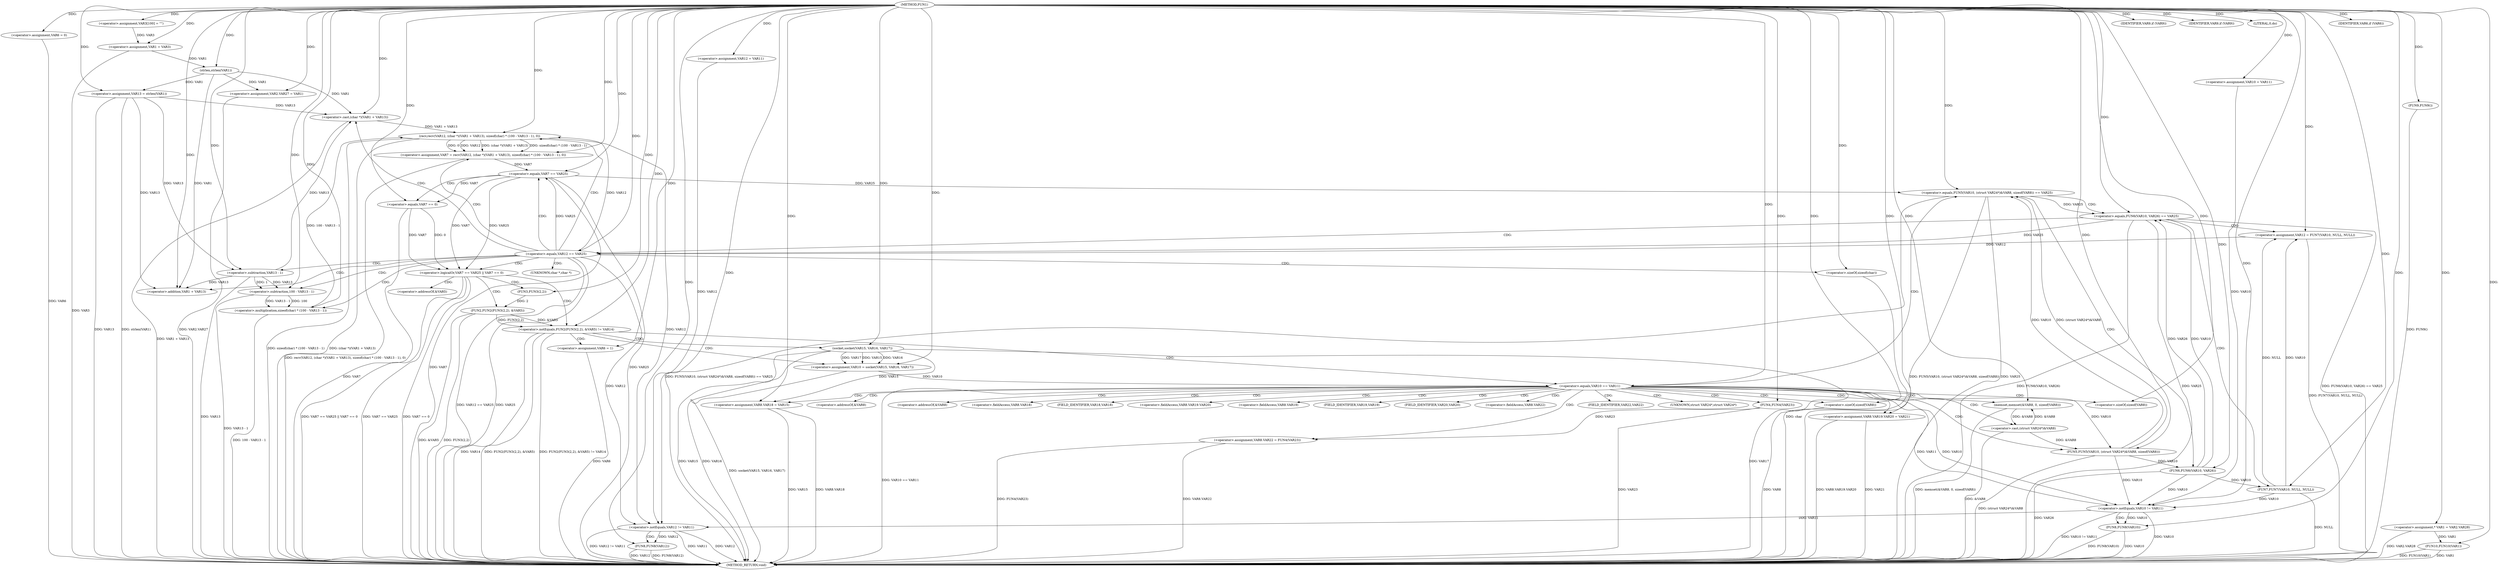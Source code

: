 digraph FUN1 {  
"1000100" [label = "(METHOD,FUN1)" ]
"1000285" [label = "(METHOD_RETURN,void)" ]
"1000105" [label = "(<operator>.assignment,VAR3[100] = \"\")" ]
"1000108" [label = "(<operator>.assignment,VAR1 = VAR3)" ]
"1000114" [label = "(<operator>.assignment,VAR6 = 0)" ]
"1000121" [label = "(<operator>.assignment,VAR10 = VAR11)" ]
"1000125" [label = "(<operator>.assignment,VAR12 = VAR11)" ]
"1000129" [label = "(<operator>.assignment,VAR13 = strlen(VAR1))" ]
"1000131" [label = "(strlen,strlen(VAR1))" ]
"1000136" [label = "(<operator>.notEquals,FUN2(FUN3(2,2), &VAR5) != VAR14)" ]
"1000137" [label = "(FUN2,FUN2(FUN3(2,2), &VAR5))" ]
"1000138" [label = "(FUN3,FUN3(2,2))" ]
"1000146" [label = "(<operator>.assignment,VAR6 = 1)" ]
"1000149" [label = "(<operator>.assignment,VAR10 = socket(VAR15, VAR16, VAR17))" ]
"1000151" [label = "(socket,socket(VAR15, VAR16, VAR17))" ]
"1000156" [label = "(<operator>.equals,VAR10 == VAR11)" ]
"1000161" [label = "(memset,memset(&VAR8, 0, sizeof(VAR8)))" ]
"1000165" [label = "(<operator>.sizeOf,sizeof(VAR8))" ]
"1000167" [label = "(<operator>.assignment,VAR8.VAR18 = VAR15)" ]
"1000172" [label = "(<operator>.assignment,VAR8.VAR19.VAR20 = VAR21)" ]
"1000179" [label = "(<operator>.assignment,VAR8.VAR22 = FUN4(VAR23))" ]
"1000183" [label = "(FUN4,FUN4(VAR23))" ]
"1000186" [label = "(<operator>.equals,FUN5(VAR10, (struct VAR24*)&VAR8, sizeof(VAR8)) == VAR25)" ]
"1000187" [label = "(FUN5,FUN5(VAR10, (struct VAR24*)&VAR8, sizeof(VAR8)))" ]
"1000189" [label = "(<operator>.cast,(struct VAR24*)&VAR8)" ]
"1000193" [label = "(<operator>.sizeOf,sizeof(VAR8))" ]
"1000199" [label = "(<operator>.equals,FUN6(VAR10, VAR26) == VAR25)" ]
"1000200" [label = "(FUN6,FUN6(VAR10, VAR26))" ]
"1000206" [label = "(<operator>.assignment,VAR12 = FUN7(VAR10, NULL, NULL))" ]
"1000208" [label = "(FUN7,FUN7(VAR10, NULL, NULL))" ]
"1000213" [label = "(<operator>.equals,VAR12 == VAR25)" ]
"1000218" [label = "(<operator>.assignment,VAR7 = recv(VAR12, (char *)(VAR1 + VAR13), sizeof(char) * (100 - VAR13 - 1), 0))" ]
"1000220" [label = "(recv,recv(VAR12, (char *)(VAR1 + VAR13), sizeof(char) * (100 - VAR13 - 1), 0))" ]
"1000222" [label = "(<operator>.cast,(char *)(VAR1 + VAR13))" ]
"1000224" [label = "(<operator>.addition,VAR1 + VAR13)" ]
"1000227" [label = "(<operator>.multiplication,sizeof(char) * (100 - VAR13 - 1))" ]
"1000228" [label = "(<operator>.sizeOf,sizeof(char))" ]
"1000230" [label = "(<operator>.subtraction,100 - VAR13 - 1)" ]
"1000232" [label = "(<operator>.subtraction,VAR13 - 1)" ]
"1000237" [label = "(<operator>.logicalOr,VAR7 == VAR25 || VAR7 == 0)" ]
"1000238" [label = "(<operator>.equals,VAR7 == VAR25)" ]
"1000241" [label = "(<operator>.equals,VAR7 == 0)" ]
"1000247" [label = "(IDENTIFIER,VAR9,if (VAR9))" ]
"1000250" [label = "(IDENTIFIER,VAR9,if (VAR9))" ]
"1000252" [label = "(LITERAL,0,do)" ]
"1000254" [label = "(<operator>.notEquals,VAR10 != VAR11)" ]
"1000258" [label = "(FUN8,FUN8(VAR10))" ]
"1000261" [label = "(<operator>.notEquals,VAR12 != VAR11)" ]
"1000265" [label = "(FUN8,FUN8(VAR12))" ]
"1000268" [label = "(IDENTIFIER,VAR6,if (VAR6))" ]
"1000270" [label = "(FUN9,FUN9())" ]
"1000271" [label = "(<operator>.assignment,VAR2.VAR27 = VAR1)" ]
"1000278" [label = "(<operator>.assignment,* VAR1 = VAR2.VAR28)" ]
"1000283" [label = "(FUN10,FUN10(VAR1))" ]
"1000141" [label = "(<operator>.addressOf,&VAR5)" ]
"1000162" [label = "(<operator>.addressOf,&VAR8)" ]
"1000168" [label = "(<operator>.fieldAccess,VAR8.VAR18)" ]
"1000170" [label = "(FIELD_IDENTIFIER,VAR18,VAR18)" ]
"1000173" [label = "(<operator>.fieldAccess,VAR8.VAR19.VAR20)" ]
"1000174" [label = "(<operator>.fieldAccess,VAR8.VAR19)" ]
"1000176" [label = "(FIELD_IDENTIFIER,VAR19,VAR19)" ]
"1000177" [label = "(FIELD_IDENTIFIER,VAR20,VAR20)" ]
"1000180" [label = "(<operator>.fieldAccess,VAR8.VAR22)" ]
"1000182" [label = "(FIELD_IDENTIFIER,VAR22,VAR22)" ]
"1000190" [label = "(UNKNOWN,struct VAR24*,struct VAR24*)" ]
"1000191" [label = "(<operator>.addressOf,&VAR8)" ]
"1000223" [label = "(UNKNOWN,char *,char *)" ]
  "1000278" -> "1000285"  [ label = "DDG: VAR2.VAR28"] 
  "1000199" -> "1000285"  [ label = "DDG: FUN6(VAR10, VAR26)"] 
  "1000136" -> "1000285"  [ label = "DDG: FUN2(FUN3(2,2), &VAR5)"] 
  "1000258" -> "1000285"  [ label = "DDG: VAR10"] 
  "1000172" -> "1000285"  [ label = "DDG: VAR21"] 
  "1000167" -> "1000285"  [ label = "DDG: VAR8.VAR18"] 
  "1000129" -> "1000285"  [ label = "DDG: VAR13"] 
  "1000186" -> "1000285"  [ label = "DDG: FUN5(VAR10, (struct VAR24*)&VAR8, sizeof(VAR8)) == VAR25"] 
  "1000186" -> "1000285"  [ label = "DDG: FUN5(VAR10, (struct VAR24*)&VAR8, sizeof(VAR8))"] 
  "1000193" -> "1000285"  [ label = "DDG: VAR8"] 
  "1000220" -> "1000285"  [ label = "DDG: sizeof(char) * (100 - VAR13 - 1)"] 
  "1000237" -> "1000285"  [ label = "DDG: VAR7 == VAR25 || VAR7 == 0"] 
  "1000283" -> "1000285"  [ label = "DDG: VAR1"] 
  "1000208" -> "1000285"  [ label = "DDG: NULL"] 
  "1000149" -> "1000285"  [ label = "DDG: socket(VAR15, VAR16, VAR17)"] 
  "1000238" -> "1000285"  [ label = "DDG: VAR7"] 
  "1000232" -> "1000285"  [ label = "DDG: VAR13"] 
  "1000254" -> "1000285"  [ label = "DDG: VAR10"] 
  "1000238" -> "1000285"  [ label = "DDG: VAR25"] 
  "1000254" -> "1000285"  [ label = "DDG: VAR10 != VAR11"] 
  "1000187" -> "1000285"  [ label = "DDG: (struct VAR24*)&VAR8"] 
  "1000237" -> "1000285"  [ label = "DDG: VAR7 == VAR25"] 
  "1000137" -> "1000285"  [ label = "DDG: &VAR5"] 
  "1000186" -> "1000285"  [ label = "DDG: VAR25"] 
  "1000183" -> "1000285"  [ label = "DDG: VAR23"] 
  "1000151" -> "1000285"  [ label = "DDG: VAR15"] 
  "1000265" -> "1000285"  [ label = "DDG: FUN8(VAR12)"] 
  "1000228" -> "1000285"  [ label = "DDG: char"] 
  "1000189" -> "1000285"  [ label = "DDG: &VAR8"] 
  "1000114" -> "1000285"  [ label = "DDG: VAR6"] 
  "1000261" -> "1000285"  [ label = "DDG: VAR11"] 
  "1000179" -> "1000285"  [ label = "DDG: VAR8.VAR22"] 
  "1000199" -> "1000285"  [ label = "DDG: VAR25"] 
  "1000220" -> "1000285"  [ label = "DDG: (char *)(VAR1 + VAR13)"] 
  "1000206" -> "1000285"  [ label = "DDG: FUN7(VAR10, NULL, NULL)"] 
  "1000258" -> "1000285"  [ label = "DDG: FUN8(VAR10)"] 
  "1000265" -> "1000285"  [ label = "DDG: VAR12"] 
  "1000151" -> "1000285"  [ label = "DDG: VAR16"] 
  "1000261" -> "1000285"  [ label = "DDG: VAR12"] 
  "1000151" -> "1000285"  [ label = "DDG: VAR17"] 
  "1000199" -> "1000285"  [ label = "DDG: FUN6(VAR10, VAR26) == VAR25"] 
  "1000230" -> "1000285"  [ label = "DDG: VAR13 - 1"] 
  "1000213" -> "1000285"  [ label = "DDG: VAR12 == VAR25"] 
  "1000108" -> "1000285"  [ label = "DDG: VAR3"] 
  "1000172" -> "1000285"  [ label = "DDG: VAR8.VAR19.VAR20"] 
  "1000136" -> "1000285"  [ label = "DDG: FUN2(FUN3(2,2), &VAR5) != VAR14"] 
  "1000241" -> "1000285"  [ label = "DDG: VAR7"] 
  "1000218" -> "1000285"  [ label = "DDG: recv(VAR12, (char *)(VAR1 + VAR13), sizeof(char) * (100 - VAR13 - 1), 0)"] 
  "1000167" -> "1000285"  [ label = "DDG: VAR15"] 
  "1000136" -> "1000285"  [ label = "DDG: VAR14"] 
  "1000227" -> "1000285"  [ label = "DDG: 100 - VAR13 - 1"] 
  "1000213" -> "1000285"  [ label = "DDG: VAR25"] 
  "1000270" -> "1000285"  [ label = "DDG: FUN9()"] 
  "1000261" -> "1000285"  [ label = "DDG: VAR12 != VAR11"] 
  "1000156" -> "1000285"  [ label = "DDG: VAR10 == VAR11"] 
  "1000271" -> "1000285"  [ label = "DDG: VAR2.VAR27"] 
  "1000137" -> "1000285"  [ label = "DDG: FUN3(2,2)"] 
  "1000283" -> "1000285"  [ label = "DDG: FUN10(VAR1)"] 
  "1000237" -> "1000285"  [ label = "DDG: VAR7 == 0"] 
  "1000146" -> "1000285"  [ label = "DDG: VAR6"] 
  "1000161" -> "1000285"  [ label = "DDG: memset(&VAR8, 0, sizeof(VAR8))"] 
  "1000179" -> "1000285"  [ label = "DDG: FUN4(VAR23)"] 
  "1000222" -> "1000285"  [ label = "DDG: VAR1 + VAR13"] 
  "1000129" -> "1000285"  [ label = "DDG: strlen(VAR1)"] 
  "1000200" -> "1000285"  [ label = "DDG: VAR26"] 
  "1000100" -> "1000105"  [ label = "DDG: "] 
  "1000105" -> "1000108"  [ label = "DDG: VAR3"] 
  "1000100" -> "1000108"  [ label = "DDG: "] 
  "1000100" -> "1000114"  [ label = "DDG: "] 
  "1000100" -> "1000121"  [ label = "DDG: "] 
  "1000100" -> "1000125"  [ label = "DDG: "] 
  "1000131" -> "1000129"  [ label = "DDG: VAR1"] 
  "1000100" -> "1000129"  [ label = "DDG: "] 
  "1000108" -> "1000131"  [ label = "DDG: VAR1"] 
  "1000100" -> "1000131"  [ label = "DDG: "] 
  "1000137" -> "1000136"  [ label = "DDG: FUN3(2,2)"] 
  "1000137" -> "1000136"  [ label = "DDG: &VAR5"] 
  "1000138" -> "1000137"  [ label = "DDG: 2"] 
  "1000100" -> "1000138"  [ label = "DDG: "] 
  "1000100" -> "1000136"  [ label = "DDG: "] 
  "1000100" -> "1000146"  [ label = "DDG: "] 
  "1000151" -> "1000149"  [ label = "DDG: VAR15"] 
  "1000151" -> "1000149"  [ label = "DDG: VAR16"] 
  "1000151" -> "1000149"  [ label = "DDG: VAR17"] 
  "1000100" -> "1000149"  [ label = "DDG: "] 
  "1000100" -> "1000151"  [ label = "DDG: "] 
  "1000149" -> "1000156"  [ label = "DDG: VAR10"] 
  "1000100" -> "1000156"  [ label = "DDG: "] 
  "1000189" -> "1000161"  [ label = "DDG: &VAR8"] 
  "1000100" -> "1000161"  [ label = "DDG: "] 
  "1000100" -> "1000165"  [ label = "DDG: "] 
  "1000151" -> "1000167"  [ label = "DDG: VAR15"] 
  "1000100" -> "1000167"  [ label = "DDG: "] 
  "1000100" -> "1000172"  [ label = "DDG: "] 
  "1000183" -> "1000179"  [ label = "DDG: VAR23"] 
  "1000100" -> "1000183"  [ label = "DDG: "] 
  "1000187" -> "1000186"  [ label = "DDG: VAR10"] 
  "1000187" -> "1000186"  [ label = "DDG: (struct VAR24*)&VAR8"] 
  "1000156" -> "1000187"  [ label = "DDG: VAR10"] 
  "1000100" -> "1000187"  [ label = "DDG: "] 
  "1000189" -> "1000187"  [ label = "DDG: &VAR8"] 
  "1000161" -> "1000189"  [ label = "DDG: &VAR8"] 
  "1000100" -> "1000193"  [ label = "DDG: "] 
  "1000238" -> "1000186"  [ label = "DDG: VAR25"] 
  "1000100" -> "1000186"  [ label = "DDG: "] 
  "1000200" -> "1000199"  [ label = "DDG: VAR10"] 
  "1000200" -> "1000199"  [ label = "DDG: VAR26"] 
  "1000187" -> "1000200"  [ label = "DDG: VAR10"] 
  "1000100" -> "1000200"  [ label = "DDG: "] 
  "1000186" -> "1000199"  [ label = "DDG: VAR25"] 
  "1000100" -> "1000199"  [ label = "DDG: "] 
  "1000208" -> "1000206"  [ label = "DDG: VAR10"] 
  "1000208" -> "1000206"  [ label = "DDG: NULL"] 
  "1000100" -> "1000206"  [ label = "DDG: "] 
  "1000200" -> "1000208"  [ label = "DDG: VAR10"] 
  "1000100" -> "1000208"  [ label = "DDG: "] 
  "1000206" -> "1000213"  [ label = "DDG: VAR12"] 
  "1000100" -> "1000213"  [ label = "DDG: "] 
  "1000199" -> "1000213"  [ label = "DDG: VAR25"] 
  "1000220" -> "1000218"  [ label = "DDG: VAR12"] 
  "1000220" -> "1000218"  [ label = "DDG: (char *)(VAR1 + VAR13)"] 
  "1000220" -> "1000218"  [ label = "DDG: sizeof(char) * (100 - VAR13 - 1)"] 
  "1000220" -> "1000218"  [ label = "DDG: 0"] 
  "1000100" -> "1000218"  [ label = "DDG: "] 
  "1000213" -> "1000220"  [ label = "DDG: VAR12"] 
  "1000100" -> "1000220"  [ label = "DDG: "] 
  "1000222" -> "1000220"  [ label = "DDG: VAR1 + VAR13"] 
  "1000131" -> "1000222"  [ label = "DDG: VAR1"] 
  "1000100" -> "1000222"  [ label = "DDG: "] 
  "1000129" -> "1000222"  [ label = "DDG: VAR13"] 
  "1000232" -> "1000222"  [ label = "DDG: VAR13"] 
  "1000131" -> "1000224"  [ label = "DDG: VAR1"] 
  "1000100" -> "1000224"  [ label = "DDG: "] 
  "1000129" -> "1000224"  [ label = "DDG: VAR13"] 
  "1000232" -> "1000224"  [ label = "DDG: VAR13"] 
  "1000227" -> "1000220"  [ label = "DDG: 100 - VAR13 - 1"] 
  "1000100" -> "1000227"  [ label = "DDG: "] 
  "1000100" -> "1000228"  [ label = "DDG: "] 
  "1000230" -> "1000227"  [ label = "DDG: 100"] 
  "1000230" -> "1000227"  [ label = "DDG: VAR13 - 1"] 
  "1000100" -> "1000230"  [ label = "DDG: "] 
  "1000232" -> "1000230"  [ label = "DDG: VAR13"] 
  "1000232" -> "1000230"  [ label = "DDG: 1"] 
  "1000100" -> "1000232"  [ label = "DDG: "] 
  "1000129" -> "1000232"  [ label = "DDG: VAR13"] 
  "1000238" -> "1000237"  [ label = "DDG: VAR7"] 
  "1000238" -> "1000237"  [ label = "DDG: VAR25"] 
  "1000218" -> "1000238"  [ label = "DDG: VAR7"] 
  "1000100" -> "1000238"  [ label = "DDG: "] 
  "1000213" -> "1000238"  [ label = "DDG: VAR25"] 
  "1000241" -> "1000237"  [ label = "DDG: VAR7"] 
  "1000241" -> "1000237"  [ label = "DDG: 0"] 
  "1000238" -> "1000241"  [ label = "DDG: VAR7"] 
  "1000100" -> "1000241"  [ label = "DDG: "] 
  "1000100" -> "1000247"  [ label = "DDG: "] 
  "1000100" -> "1000250"  [ label = "DDG: "] 
  "1000100" -> "1000252"  [ label = "DDG: "] 
  "1000187" -> "1000254"  [ label = "DDG: VAR10"] 
  "1000200" -> "1000254"  [ label = "DDG: VAR10"] 
  "1000208" -> "1000254"  [ label = "DDG: VAR10"] 
  "1000156" -> "1000254"  [ label = "DDG: VAR10"] 
  "1000121" -> "1000254"  [ label = "DDG: VAR10"] 
  "1000100" -> "1000254"  [ label = "DDG: "] 
  "1000156" -> "1000254"  [ label = "DDG: VAR11"] 
  "1000254" -> "1000258"  [ label = "DDG: VAR10"] 
  "1000100" -> "1000258"  [ label = "DDG: "] 
  "1000125" -> "1000261"  [ label = "DDG: VAR12"] 
  "1000220" -> "1000261"  [ label = "DDG: VAR12"] 
  "1000213" -> "1000261"  [ label = "DDG: VAR12"] 
  "1000100" -> "1000261"  [ label = "DDG: "] 
  "1000254" -> "1000261"  [ label = "DDG: VAR11"] 
  "1000261" -> "1000265"  [ label = "DDG: VAR12"] 
  "1000100" -> "1000265"  [ label = "DDG: "] 
  "1000100" -> "1000268"  [ label = "DDG: "] 
  "1000100" -> "1000270"  [ label = "DDG: "] 
  "1000131" -> "1000271"  [ label = "DDG: VAR1"] 
  "1000100" -> "1000271"  [ label = "DDG: "] 
  "1000100" -> "1000278"  [ label = "DDG: "] 
  "1000278" -> "1000283"  [ label = "DDG: VAR1"] 
  "1000100" -> "1000283"  [ label = "DDG: "] 
  "1000136" -> "1000156"  [ label = "CDG: "] 
  "1000136" -> "1000149"  [ label = "CDG: "] 
  "1000136" -> "1000151"  [ label = "CDG: "] 
  "1000136" -> "1000146"  [ label = "CDG: "] 
  "1000156" -> "1000174"  [ label = "CDG: "] 
  "1000156" -> "1000191"  [ label = "CDG: "] 
  "1000156" -> "1000161"  [ label = "CDG: "] 
  "1000156" -> "1000182"  [ label = "CDG: "] 
  "1000156" -> "1000180"  [ label = "CDG: "] 
  "1000156" -> "1000183"  [ label = "CDG: "] 
  "1000156" -> "1000165"  [ label = "CDG: "] 
  "1000156" -> "1000190"  [ label = "CDG: "] 
  "1000156" -> "1000167"  [ label = "CDG: "] 
  "1000156" -> "1000179"  [ label = "CDG: "] 
  "1000156" -> "1000176"  [ label = "CDG: "] 
  "1000156" -> "1000187"  [ label = "CDG: "] 
  "1000156" -> "1000186"  [ label = "CDG: "] 
  "1000156" -> "1000172"  [ label = "CDG: "] 
  "1000156" -> "1000189"  [ label = "CDG: "] 
  "1000156" -> "1000168"  [ label = "CDG: "] 
  "1000156" -> "1000173"  [ label = "CDG: "] 
  "1000156" -> "1000170"  [ label = "CDG: "] 
  "1000156" -> "1000193"  [ label = "CDG: "] 
  "1000156" -> "1000177"  [ label = "CDG: "] 
  "1000156" -> "1000162"  [ label = "CDG: "] 
  "1000186" -> "1000200"  [ label = "CDG: "] 
  "1000186" -> "1000199"  [ label = "CDG: "] 
  "1000199" -> "1000208"  [ label = "CDG: "] 
  "1000199" -> "1000206"  [ label = "CDG: "] 
  "1000199" -> "1000213"  [ label = "CDG: "] 
  "1000213" -> "1000238"  [ label = "CDG: "] 
  "1000213" -> "1000227"  [ label = "CDG: "] 
  "1000213" -> "1000222"  [ label = "CDG: "] 
  "1000213" -> "1000220"  [ label = "CDG: "] 
  "1000213" -> "1000224"  [ label = "CDG: "] 
  "1000213" -> "1000232"  [ label = "CDG: "] 
  "1000213" -> "1000230"  [ label = "CDG: "] 
  "1000213" -> "1000237"  [ label = "CDG: "] 
  "1000213" -> "1000218"  [ label = "CDG: "] 
  "1000213" -> "1000223"  [ label = "CDG: "] 
  "1000213" -> "1000228"  [ label = "CDG: "] 
  "1000237" -> "1000141"  [ label = "CDG: "] 
  "1000237" -> "1000138"  [ label = "CDG: "] 
  "1000237" -> "1000136"  [ label = "CDG: "] 
  "1000237" -> "1000137"  [ label = "CDG: "] 
  "1000238" -> "1000241"  [ label = "CDG: "] 
  "1000254" -> "1000258"  [ label = "CDG: "] 
  "1000261" -> "1000265"  [ label = "CDG: "] 
}
